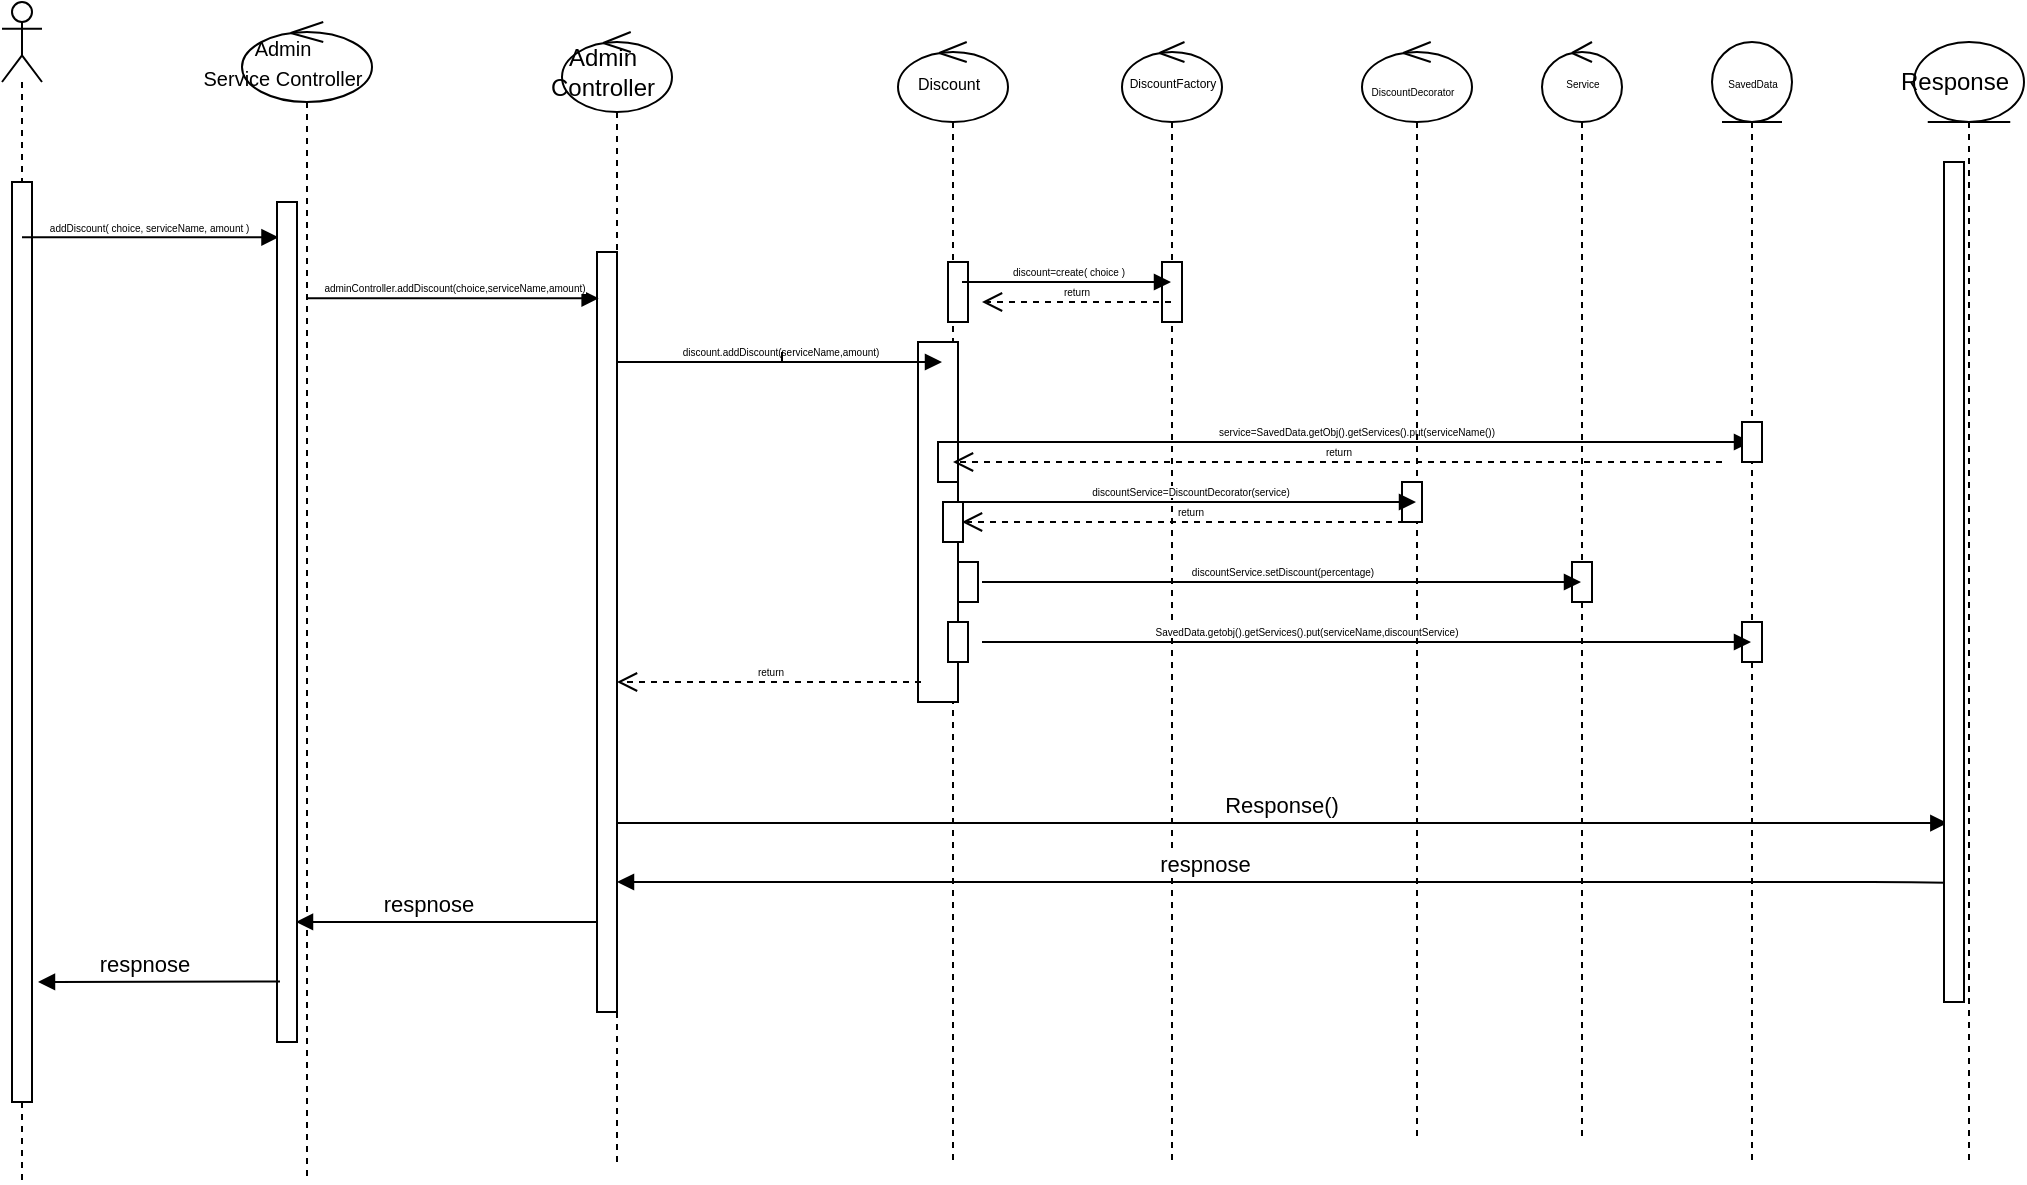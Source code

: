 <mxfile version="13.9.9" type="device"><diagram id="2ON0yIetBt0lisoH9jAU" name="Page-1"><mxGraphModel dx="1086" dy="846" grid="1" gridSize="10" guides="1" tooltips="1" connect="1" arrows="1" fold="1" page="1" pageScale="1" pageWidth="850" pageHeight="1100" math="0" shadow="0"><root><mxCell id="0"/><mxCell id="1" parent="0"/><mxCell id="2uah2tXcJ-JXFd2VryJk-1" value="" style="shape=umlLifeline;participant=umlActor;perimeter=lifelinePerimeter;whiteSpace=wrap;html=1;container=1;collapsible=0;recursiveResize=0;verticalAlign=top;spacingTop=36;outlineConnect=0;" parent="1" vertex="1"><mxGeometry x="35" y="50" width="20" height="590" as="geometry"/></mxCell><mxCell id="2uah2tXcJ-JXFd2VryJk-33" value="" style="html=1;points=[];perimeter=orthogonalPerimeter;fontSize=5;" parent="2uah2tXcJ-JXFd2VryJk-1" vertex="1"><mxGeometry x="5" y="90" width="10" height="460" as="geometry"/></mxCell><mxCell id="2uah2tXcJ-JXFd2VryJk-4" value="" style="shape=umlLifeline;participant=umlControl;perimeter=lifelinePerimeter;whiteSpace=wrap;html=1;container=1;collapsible=0;recursiveResize=0;verticalAlign=top;spacingTop=36;outlineConnect=0;" parent="1" vertex="1"><mxGeometry x="315" y="65" width="55" height="565" as="geometry"/></mxCell><mxCell id="2uah2tXcJ-JXFd2VryJk-12" value="Admin&lt;br&gt;Controller" style="text;html=1;align=center;verticalAlign=middle;resizable=0;points=[];autosize=1;strokeColor=none;fillColor=none;" parent="2uah2tXcJ-JXFd2VryJk-4" vertex="1"><mxGeometry x="-15" y="5" width="70" height="30" as="geometry"/></mxCell><mxCell id="2uah2tXcJ-JXFd2VryJk-35" value="" style="html=1;points=[];perimeter=orthogonalPerimeter;fontSize=5;" parent="2uah2tXcJ-JXFd2VryJk-4" vertex="1"><mxGeometry x="17.5" y="110" width="10" height="380" as="geometry"/></mxCell><mxCell id="2uah2tXcJ-JXFd2VryJk-6" value="" style="shape=umlLifeline;participant=umlControl;perimeter=lifelinePerimeter;whiteSpace=wrap;html=1;container=1;collapsible=0;recursiveResize=0;verticalAlign=top;spacingTop=36;outlineConnect=0;" parent="1" vertex="1"><mxGeometry x="483" y="70" width="55" height="560" as="geometry"/></mxCell><mxCell id="2uah2tXcJ-JXFd2VryJk-13" value="&lt;font style=&quot;font-size: 8px;&quot;&gt;Discount&lt;/font&gt;" style="text;html=1;align=center;verticalAlign=middle;resizable=0;points=[];autosize=1;strokeColor=none;fillColor=none;" parent="2uah2tXcJ-JXFd2VryJk-6" vertex="1"><mxGeometry y="10" width="50" height="20" as="geometry"/></mxCell><mxCell id="2uah2tXcJ-JXFd2VryJk-27" value="service=SavedData.getObj().getServices().put(serviceName())" style="html=1;verticalAlign=bottom;endArrow=block;rounded=0;fontSize=5;" parent="2uah2tXcJ-JXFd2VryJk-6" target="2uah2tXcJ-JXFd2VryJk-8" edge="1"><mxGeometry width="80" relative="1" as="geometry"><mxPoint x="30" y="200" as="sourcePoint"/><mxPoint x="110" y="200" as="targetPoint"/></mxGeometry></mxCell><mxCell id="2uah2tXcJ-JXFd2VryJk-36" value="" style="html=1;points=[];perimeter=orthogonalPerimeter;fontSize=5;" parent="2uah2tXcJ-JXFd2VryJk-6" vertex="1"><mxGeometry x="25" y="110" width="10" height="30" as="geometry"/></mxCell><mxCell id="2uah2tXcJ-JXFd2VryJk-39" value="" style="html=1;points=[];perimeter=orthogonalPerimeter;fontSize=5;" parent="2uah2tXcJ-JXFd2VryJk-6" vertex="1"><mxGeometry x="10" y="150" width="20" height="180" as="geometry"/></mxCell><mxCell id="2uah2tXcJ-JXFd2VryJk-40" value="" style="html=1;points=[];perimeter=orthogonalPerimeter;fontSize=5;" parent="2uah2tXcJ-JXFd2VryJk-6" vertex="1"><mxGeometry x="20" y="200" width="10" height="20" as="geometry"/></mxCell><mxCell id="2uah2tXcJ-JXFd2VryJk-42" value="" style="html=1;points=[];perimeter=orthogonalPerimeter;fontSize=5;" parent="2uah2tXcJ-JXFd2VryJk-6" vertex="1"><mxGeometry x="22.5" y="230" width="10" height="20" as="geometry"/></mxCell><mxCell id="2uah2tXcJ-JXFd2VryJk-44" value="" style="html=1;points=[];perimeter=orthogonalPerimeter;fontSize=5;" parent="2uah2tXcJ-JXFd2VryJk-6" vertex="1"><mxGeometry x="30" y="260" width="10" height="20" as="geometry"/></mxCell><mxCell id="2uah2tXcJ-JXFd2VryJk-46" value="" style="html=1;points=[];perimeter=orthogonalPerimeter;fontSize=5;" parent="2uah2tXcJ-JXFd2VryJk-6" vertex="1"><mxGeometry x="25" y="290" width="10" height="20" as="geometry"/></mxCell><mxCell id="2uah2tXcJ-JXFd2VryJk-8" value="" style="shape=umlLifeline;participant=umlEntity;perimeter=lifelinePerimeter;whiteSpace=wrap;html=1;container=1;collapsible=0;recursiveResize=0;verticalAlign=top;spacingTop=36;outlineConnect=0;" parent="1" vertex="1"><mxGeometry x="890" y="70" width="40" height="560" as="geometry"/></mxCell><mxCell id="2uah2tXcJ-JXFd2VryJk-18" value="SavedData" style="text;html=1;align=center;verticalAlign=middle;resizable=0;points=[];autosize=1;strokeColor=none;fillColor=none;fontSize=5;" parent="2uah2tXcJ-JXFd2VryJk-8" vertex="1"><mxGeometry y="15" width="40" height="10" as="geometry"/></mxCell><mxCell id="2uah2tXcJ-JXFd2VryJk-41" value="" style="html=1;points=[];perimeter=orthogonalPerimeter;fontSize=5;" parent="2uah2tXcJ-JXFd2VryJk-8" vertex="1"><mxGeometry x="15" y="190" width="10" height="20" as="geometry"/></mxCell><mxCell id="2uah2tXcJ-JXFd2VryJk-47" value="" style="html=1;points=[];perimeter=orthogonalPerimeter;fontSize=5;" parent="2uah2tXcJ-JXFd2VryJk-8" vertex="1"><mxGeometry x="15" y="290" width="10" height="20" as="geometry"/></mxCell><mxCell id="2uah2tXcJ-JXFd2VryJk-9" value="" style="shape=umlLifeline;participant=umlControl;perimeter=lifelinePerimeter;whiteSpace=wrap;html=1;container=1;collapsible=0;recursiveResize=0;verticalAlign=top;spacingTop=36;outlineConnect=0;" parent="1" vertex="1"><mxGeometry x="595" y="70" width="50" height="560" as="geometry"/></mxCell><mxCell id="2uah2tXcJ-JXFd2VryJk-14" value="&lt;font style=&quot;font-size: 6px;&quot;&gt;DiscountFactory&lt;/font&gt;" style="text;html=1;align=center;verticalAlign=middle;resizable=0;points=[];autosize=1;strokeColor=none;fillColor=none;fontSize=8;" parent="2uah2tXcJ-JXFd2VryJk-9" vertex="1"><mxGeometry x="-5" y="10" width="60" height="20" as="geometry"/></mxCell><mxCell id="2uah2tXcJ-JXFd2VryJk-37" value="" style="html=1;points=[];perimeter=orthogonalPerimeter;fontSize=5;" parent="2uah2tXcJ-JXFd2VryJk-9" vertex="1"><mxGeometry x="20" y="110" width="10" height="30" as="geometry"/></mxCell><mxCell id="2uah2tXcJ-JXFd2VryJk-10" value="" style="shape=umlLifeline;participant=umlControl;perimeter=lifelinePerimeter;whiteSpace=wrap;html=1;container=1;collapsible=0;recursiveResize=0;verticalAlign=top;spacingTop=36;outlineConnect=0;" parent="1" vertex="1"><mxGeometry x="715" y="70" width="55" height="550" as="geometry"/></mxCell><mxCell id="2uah2tXcJ-JXFd2VryJk-15" value="&lt;font style=&quot;font-size: 5px;&quot;&gt;DiscountDecorator&lt;/font&gt;" style="text;html=1;align=center;verticalAlign=middle;resizable=0;points=[];autosize=1;strokeColor=none;fillColor=none;fontSize=6;" parent="2uah2tXcJ-JXFd2VryJk-10" vertex="1"><mxGeometry x="-5" y="20" width="60" height="10" as="geometry"/></mxCell><mxCell id="2uah2tXcJ-JXFd2VryJk-28" value="return" style="html=1;verticalAlign=bottom;endArrow=open;dashed=1;endSize=8;rounded=0;fontSize=5;" parent="2uah2tXcJ-JXFd2VryJk-10" target="2uah2tXcJ-JXFd2VryJk-6" edge="1"><mxGeometry relative="1" as="geometry"><mxPoint x="180" y="210" as="sourcePoint"/><mxPoint x="-170" y="210" as="targetPoint"/></mxGeometry></mxCell><mxCell id="2uah2tXcJ-JXFd2VryJk-43" value="" style="html=1;points=[];perimeter=orthogonalPerimeter;fontSize=5;" parent="2uah2tXcJ-JXFd2VryJk-10" vertex="1"><mxGeometry x="20" y="220" width="10" height="20" as="geometry"/></mxCell><mxCell id="2uah2tXcJ-JXFd2VryJk-16" value="" style="shape=umlLifeline;participant=umlControl;perimeter=lifelinePerimeter;whiteSpace=wrap;html=1;container=1;collapsible=0;recursiveResize=0;verticalAlign=top;spacingTop=36;outlineConnect=0;fontSize=5;" parent="1" vertex="1"><mxGeometry x="805" y="70" width="40" height="550" as="geometry"/></mxCell><mxCell id="2uah2tXcJ-JXFd2VryJk-17" value="Service" style="text;html=1;align=center;verticalAlign=middle;resizable=0;points=[];autosize=1;strokeColor=none;fillColor=none;fontSize=5;" parent="2uah2tXcJ-JXFd2VryJk-16" vertex="1"><mxGeometry x="5" y="15" width="30" height="10" as="geometry"/></mxCell><mxCell id="2uah2tXcJ-JXFd2VryJk-45" value="" style="html=1;points=[];perimeter=orthogonalPerimeter;fontSize=5;" parent="2uah2tXcJ-JXFd2VryJk-16" vertex="1"><mxGeometry x="15" y="260" width="10" height="20" as="geometry"/></mxCell><mxCell id="2uah2tXcJ-JXFd2VryJk-19" value="addDiscount( choice, serviceName, amount )&amp;nbsp;" style="html=1;verticalAlign=bottom;endArrow=block;rounded=0;fontSize=5;entryX=0.074;entryY=0.042;entryDx=0;entryDy=0;entryPerimeter=0;" parent="1" source="2uah2tXcJ-JXFd2VryJk-1" target="55yoOVbI-sp_qUB_yGAz-3" edge="1"><mxGeometry width="80" relative="1" as="geometry"><mxPoint x="195" y="160" as="sourcePoint"/><mxPoint x="285" y="160" as="targetPoint"/></mxGeometry></mxCell><mxCell id="2uah2tXcJ-JXFd2VryJk-21" value="adminController.addDiscount(choice,serviceName,amount)" style="html=1;verticalAlign=bottom;endArrow=block;rounded=0;fontSize=5;entryX=0.081;entryY=0.061;entryDx=0;entryDy=0;entryPerimeter=0;" parent="1" source="55yoOVbI-sp_qUB_yGAz-1" target="2uah2tXcJ-JXFd2VryJk-35" edge="1"><mxGeometry width="80" relative="1" as="geometry"><mxPoint x="282.5" y="188" as="sourcePoint"/><mxPoint x="315" y="188" as="targetPoint"/></mxGeometry></mxCell><mxCell id="2uah2tXcJ-JXFd2VryJk-22" value="discount=create( choice )" style="html=1;verticalAlign=bottom;endArrow=block;rounded=0;fontSize=5;" parent="1" target="2uah2tXcJ-JXFd2VryJk-9" edge="1"><mxGeometry width="80" relative="1" as="geometry"><mxPoint x="515" y="190" as="sourcePoint"/><mxPoint x="595" y="190" as="targetPoint"/></mxGeometry></mxCell><mxCell id="2uah2tXcJ-JXFd2VryJk-23" value="return" style="html=1;verticalAlign=bottom;endArrow=open;dashed=1;endSize=8;rounded=0;fontSize=5;" parent="1" source="2uah2tXcJ-JXFd2VryJk-9" edge="1"><mxGeometry relative="1" as="geometry"><mxPoint x="605" y="200" as="sourcePoint"/><mxPoint x="525" y="200" as="targetPoint"/></mxGeometry></mxCell><mxCell id="2uah2tXcJ-JXFd2VryJk-24" value="discount.addDiscount(serviceName,amount)" style="html=1;verticalAlign=bottom;endArrow=block;rounded=0;fontSize=5;startArrow=none;" parent="1" source="2uah2tXcJ-JXFd2VryJk-35" edge="1"><mxGeometry width="80" relative="1" as="geometry"><mxPoint x="430.0" y="230" as="sourcePoint"/><mxPoint x="505" y="230" as="targetPoint"/></mxGeometry></mxCell><mxCell id="2uah2tXcJ-JXFd2VryJk-29" value="discountService=DiscountDecorator(service)" style="html=1;verticalAlign=bottom;endArrow=block;rounded=0;fontSize=5;" parent="1" target="2uah2tXcJ-JXFd2VryJk-10" edge="1"><mxGeometry width="80" relative="1" as="geometry"><mxPoint x="515" y="300" as="sourcePoint"/><mxPoint x="595" y="300" as="targetPoint"/></mxGeometry></mxCell><mxCell id="2uah2tXcJ-JXFd2VryJk-30" value="return" style="html=1;verticalAlign=bottom;endArrow=open;dashed=1;endSize=8;rounded=0;fontSize=5;" parent="1" source="2uah2tXcJ-JXFd2VryJk-10" edge="1"><mxGeometry relative="1" as="geometry"><mxPoint x="725" y="310" as="sourcePoint"/><mxPoint x="515" y="310" as="targetPoint"/></mxGeometry></mxCell><mxCell id="2uah2tXcJ-JXFd2VryJk-31" value="discountService.setDiscount(percentage)" style="html=1;verticalAlign=bottom;endArrow=block;rounded=0;fontSize=5;" parent="1" target="2uah2tXcJ-JXFd2VryJk-16" edge="1"><mxGeometry width="80" relative="1" as="geometry"><mxPoint x="525" y="340" as="sourcePoint"/><mxPoint x="795" y="340" as="targetPoint"/></mxGeometry></mxCell><mxCell id="2uah2tXcJ-JXFd2VryJk-32" value="SavedData.getobj().getServices().put(serviceName,discountService)" style="html=1;verticalAlign=bottom;endArrow=block;rounded=0;fontSize=5;" parent="1" target="2uah2tXcJ-JXFd2VryJk-8" edge="1"><mxGeometry x="-0.157" width="80" relative="1" as="geometry"><mxPoint x="525" y="370" as="sourcePoint"/><mxPoint x="865" y="370" as="targetPoint"/><mxPoint as="offset"/></mxGeometry></mxCell><mxCell id="2uah2tXcJ-JXFd2VryJk-48" value="" style="html=1;verticalAlign=bottom;endArrow=none;rounded=0;fontSize=5;" parent="1" edge="1"><mxGeometry width="80" relative="1" as="geometry"><mxPoint x="425" y="230" as="sourcePoint"/><mxPoint x="425.0" y="225" as="targetPoint"/></mxGeometry></mxCell><mxCell id="55yoOVbI-sp_qUB_yGAz-1" value="" style="shape=umlLifeline;participant=umlControl;perimeter=lifelinePerimeter;whiteSpace=wrap;html=1;container=1;collapsible=0;recursiveResize=0;verticalAlign=top;spacingTop=36;outlineConnect=0;" parent="1" vertex="1"><mxGeometry x="155" y="60" width="65" height="580" as="geometry"/></mxCell><mxCell id="55yoOVbI-sp_qUB_yGAz-2" value="&lt;font style=&quot;font-size: 10px&quot;&gt;Admin&lt;br&gt;Service Controller&lt;/font&gt;" style="text;html=1;align=center;verticalAlign=middle;resizable=0;points=[];autosize=1;strokeColor=none;fillColor=none;" parent="55yoOVbI-sp_qUB_yGAz-1" vertex="1"><mxGeometry x="-25" width="90" height="40" as="geometry"/></mxCell><mxCell id="55yoOVbI-sp_qUB_yGAz-3" value="" style="html=1;points=[];perimeter=orthogonalPerimeter;fontSize=5;" parent="55yoOVbI-sp_qUB_yGAz-1" vertex="1"><mxGeometry x="17.5" y="90" width="10" height="420" as="geometry"/></mxCell><mxCell id="55yoOVbI-sp_qUB_yGAz-7" value="Response()" style="verticalAlign=bottom;endArrow=block;shadow=0;strokeWidth=1;entryX=0.167;entryY=0.787;entryDx=0;entryDy=0;entryPerimeter=0;" parent="1" source="2uah2tXcJ-JXFd2VryJk-4" target="55yoOVbI-sp_qUB_yGAz-15" edge="1"><mxGeometry relative="1" as="geometry"><mxPoint x="374.17" y="457" as="sourcePoint"/><mxPoint x="1053.67" y="457.0" as="targetPoint"/><Array as="points"/></mxGeometry></mxCell><mxCell id="55yoOVbI-sp_qUB_yGAz-8" value="respnose" style="verticalAlign=bottom;endArrow=block;shadow=0;strokeWidth=1;exitX=0.123;exitY=0.858;exitDx=0;exitDy=0;exitPerimeter=0;" parent="1" source="55yoOVbI-sp_qUB_yGAz-15" target="2uah2tXcJ-JXFd2VryJk-4" edge="1"><mxGeometry x="0.115" relative="1" as="geometry"><mxPoint x="1049.17" y="490" as="sourcePoint"/><mxPoint x="370.003" y="490" as="targetPoint"/><Array as="points"><mxPoint x="979.67" y="490"/><mxPoint x="859.67" y="490"/></Array><mxPoint as="offset"/></mxGeometry></mxCell><mxCell id="55yoOVbI-sp_qUB_yGAz-10" value="return" style="html=1;verticalAlign=bottom;endArrow=open;dashed=1;endSize=8;rounded=0;fontSize=5;" parent="1" target="2uah2tXcJ-JXFd2VryJk-4" edge="1"><mxGeometry relative="1" as="geometry"><mxPoint x="494.5" y="390" as="sourcePoint"/><mxPoint x="400" y="390" as="targetPoint"/></mxGeometry></mxCell><mxCell id="55yoOVbI-sp_qUB_yGAz-11" value="respnose" style="verticalAlign=bottom;endArrow=block;shadow=0;strokeWidth=1;entryX=0.95;entryY=0.857;entryDx=0;entryDy=0;entryPerimeter=0;" parent="1" source="2uah2tXcJ-JXFd2VryJk-35" target="55yoOVbI-sp_qUB_yGAz-3" edge="1"><mxGeometry x="0.115" relative="1" as="geometry"><mxPoint x="310" y="510" as="sourcePoint"/><mxPoint x="208" y="510" as="targetPoint"/><Array as="points"/><mxPoint as="offset"/></mxGeometry></mxCell><mxCell id="55yoOVbI-sp_qUB_yGAz-12" value="respnose" style="verticalAlign=bottom;endArrow=block;shadow=0;strokeWidth=1;exitX=0.15;exitY=0.928;exitDx=0;exitDy=0;exitPerimeter=0;" parent="1" source="55yoOVbI-sp_qUB_yGAz-3" edge="1"><mxGeometry x="0.115" relative="1" as="geometry"><mxPoint x="150" y="540" as="sourcePoint"/><mxPoint x="53" y="540" as="targetPoint"/><Array as="points"/><mxPoint as="offset"/></mxGeometry></mxCell><mxCell id="55yoOVbI-sp_qUB_yGAz-13" value="" style="shape=umlLifeline;participant=umlEntity;perimeter=lifelinePerimeter;whiteSpace=wrap;html=1;container=1;collapsible=0;recursiveResize=0;verticalAlign=top;spacingTop=36;outlineConnect=0;" parent="1" vertex="1"><mxGeometry x="991" y="70" width="55" height="560" as="geometry"/></mxCell><mxCell id="55yoOVbI-sp_qUB_yGAz-14" value="&lt;span style=&quot;font-size: 12px&quot;&gt;Response&lt;/span&gt;" style="text;html=1;align=center;verticalAlign=middle;resizable=0;points=[];autosize=1;strokeColor=none;fillColor=none;fontSize=5;" parent="55yoOVbI-sp_qUB_yGAz-13" vertex="1"><mxGeometry x="-15" y="15" width="70" height="10" as="geometry"/></mxCell><mxCell id="55yoOVbI-sp_qUB_yGAz-15" value="" style="html=1;points=[];perimeter=orthogonalPerimeter;fontSize=5;" parent="55yoOVbI-sp_qUB_yGAz-13" vertex="1"><mxGeometry x="15" y="60" width="10" height="420" as="geometry"/></mxCell></root></mxGraphModel></diagram></mxfile>